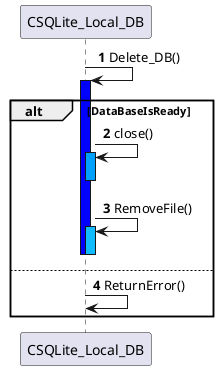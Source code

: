 @startuml


autonumber
CSQLite_Local_DB -> CSQLite_Local_DB  : Delete_DB()
activate CSQLite_Local_DB #0000FF

alt DataBaseIsReady
    CSQLite_Local_DB -> CSQLite_Local_DB : close()
    activate CSQLite_Local_DB #00A0FF
    deactivate CSQLite_Local_DB
    CSQLite_Local_DB -> CSQLite_Local_DB : RemoveFile()
    activate CSQLite_Local_DB #10BBFF
    deactivate CSQLite_Local_DB
    deactivate CSQLite_Local_DB
else
    CSQLite_Local_DB -> CSQLite_Local_DB : ReturnError()
end

@enduml

